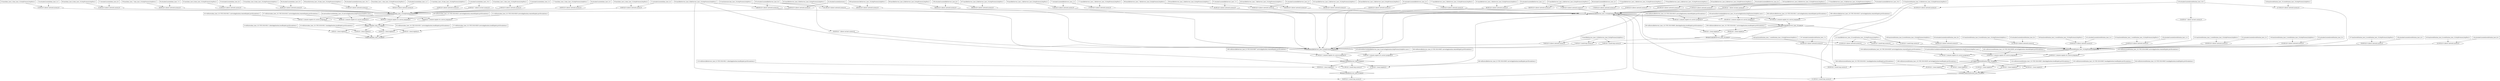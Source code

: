 digraph G {
t1 [label="1:execCode(dmz_host_10,root):0",shape=diamond];
t2 [label="2:RULE 1 (local exploit):0",shape=ellipse];
t3 [label="3:vulExists(dmz_host_10,'CVE-2016-0011',clientApplication,localExploit,privEscalation):1",shape=box];
t4 [label="4:execCode(dmz_host_10,user):0",shape=diamond];
t5 [label="5:RULE 2 (remote exploit of a server program):0",shape=ellipse];
t6 [label="6:netAccess(dmz_host_10,httpProtocol,httpPort):0",shape=diamond];
t7 [label="7:RULE 6 (direct network access):0",shape=ellipse];
t8 [label="8:hacl(dmz_host_1,dmz_host_10,httpProtocol,httpPort):1",shape=box];
t9 [label="9:attackerLocated(dmz_host_1):1",shape=box];
t10 [label="10:RULE 6 (direct network access):0",shape=ellipse];
t11 [label="11:hacl(dmz_host_10,dmz_host_10,httpProtocol,httpPort):1",shape=box];
t12 [label="12:attackerLocated(dmz_host_10):1",shape=box];
t13 [label="13:RULE 6 (direct network access):0",shape=ellipse];
t14 [label="14:hacl(dmz_host_2,dmz_host_10,httpProtocol,httpPort):1",shape=box];
t15 [label="15:attackerLocated(dmz_host_2):1",shape=box];
t16 [label="16:RULE 6 (direct network access):0",shape=ellipse];
t17 [label="17:hacl(dmz_host_3,dmz_host_10,httpProtocol,httpPort):1",shape=box];
t18 [label="18:attackerLocated(dmz_host_3):1",shape=box];
t19 [label="19:RULE 6 (direct network access):0",shape=ellipse];
t20 [label="20:hacl(dmz_host_4,dmz_host_10,httpProtocol,httpPort):1",shape=box];
t21 [label="21:attackerLocated(dmz_host_4):1",shape=box];
t22 [label="22:RULE 6 (direct network access):0",shape=ellipse];
t23 [label="23:hacl(dmz_host_5,dmz_host_10,httpProtocol,httpPort):1",shape=box];
t24 [label="24:attackerLocated(dmz_host_5):1",shape=box];
t25 [label="25:RULE 6 (direct network access):0",shape=ellipse];
t26 [label="26:hacl(dmz_host_6,dmz_host_10,httpProtocol,httpPort):1",shape=box];
t27 [label="27:attackerLocated(dmz_host_6):1",shape=box];
t28 [label="28:RULE 6 (direct network access):0",shape=ellipse];
t29 [label="29:hacl(dmz_host_7,dmz_host_10,httpProtocol,httpPort):1",shape=box];
t30 [label="30:attackerLocated(dmz_host_7):1",shape=box];
t31 [label="31:RULE 6 (direct network access):0",shape=ellipse];
t32 [label="32:hacl(dmz_host_8,dmz_host_10,httpProtocol,httpPort):1",shape=box];
t33 [label="33:attackerLocated(dmz_host_8):1",shape=box];
t34 [label="34:RULE 6 (direct network access):0",shape=ellipse];
t35 [label="35:hacl(dmz_host_9,dmz_host_10,httpProtocol,httpPort):1",shape=box];
t36 [label="36:attackerLocated(dmz_host_9):1",shape=box];
t37 [label="37:RULE 6 (direct network access):0",shape=ellipse];
t38 [label="38:hacl(historian_host_10,dmz_host_10,httpProtocol,httpPort):1",shape=box];
t39 [label="39:attackerLocated(historian_host_10):1",shape=box];
t40 [label="40:RULE 6 (direct network access):0",shape=ellipse];
t41 [label="41:hacl(internet,dmz_host_10,httpProtocol,httpPort):1",shape=box];
t42 [label="42:attackerLocated(internet):1",shape=box];
t43 [label="43:RULE 7 (direct on-host access):0",shape=ellipse];
t44 [label="44:networkServiceInfo(dmz_host_10,serverApplication,httpProtocol,httpPort,user):1",shape=box];
t45 [label="45:vulExists(dmz_host_10,'CVE-2016-0011',serverApplication,remoteExploit,privEscalation):1",shape=box];
t46 [label="46:RULE 2 (remote exploit of a server program):0",shape=ellipse];
t47 [label="47:vulExists(dmz_host_10,'CVE-2016-0012',serverApplication,remoteExploit,privEscalation):1",shape=box];
t48 [label="48:RULE 2 (remote exploit of a server program):0",shape=ellipse];
t49 [label="49:vulExists(dmz_host_10,'CVE-2016-0022',serverApplication,remoteExploit,privEscalation):1",shape=box];
t50 [label="50:RULE 2 (remote exploit of a server program):0",shape=ellipse];
t51 [label="51:vulExists(dmz_host_10,'CVE-2016-0029',serverApplication,remoteExploit,privEscalation):1",shape=box];
t52 [label="52:RULE 1 (local exploit):0",shape=ellipse];
t53 [label="53:vulExists(dmz_host_10,'CVE-2016-0011',localApplication,localExploit,privEscalation):1",shape=box];
t54 [label="54:RULE 1 (local exploit):0",shape=ellipse];
t55 [label="55:vulExists(dmz_host_10,'CVE-2016-0011',serverApplication,localExploit,privEscalation):1",shape=box];
t56 [label="56:RULE 1 (local exploit):0",shape=ellipse];
t57 [label="57:vulExists(dmz_host_10,'CVE-2016-0029',serverApplication,localExploit,privEscalation):1",shape=box];
t58 [label="58:execCode(fileServers_host_10,root):0",shape=diamond];
t59 [label="59:RULE 1 (local exploit):0",shape=ellipse];
t60 [label="60:vulExists(fileServers_host_10,'CVE-2016-0008',clientApplication,localExploit,privEscalation):1",shape=box];
t61 [label="61:execCode(fileServers_host_10,user):0",shape=diamond];
t62 [label="62:RULE 2 (remote exploit of a server program):0",shape=ellipse];
t63 [label="63:netAccess(fileServers_host_10,httpProtocol,httpPort):0",shape=diamond];
t64 [label="64:RULE 5 (multi-hop access):0",shape=ellipse];
t65 [label="65:hacl(fileServers_host_9,fileServers_host_10,httpProtocol,httpPort):1",shape=box];
t66 [label="66:execCode(fileServers_host_9,root):0",shape=diamond];
t67 [label="67:RULE 1 (local exploit):0",shape=ellipse];
t68 [label="68:vulExists(fileServers_host_9,'CVE-2016-0003',serverApplication,localExploit,privEscalation):1",shape=box];
t69 [label="69:execCode(fileServers_host_9,user):0",shape=diamond];
t70 [label="70:RULE 2 (remote exploit of a server program):0",shape=ellipse];
t71 [label="71:netAccess(fileServers_host_9,httpProtocol,httpPort):0",shape=diamond];
t72 [label="72:RULE 5 (multi-hop access):0",shape=ellipse];
t73 [label="73:hacl(fileServers_host_10,fileServers_host_9,httpProtocol,httpPort):1",shape=box];
t74 [label="74:RULE 5 (multi-hop access):0",shape=ellipse];
t75 [label="75:RULE 6 (direct network access):0",shape=ellipse];
t76 [label="76:hacl(fileServers_host_1,fileServers_host_9,httpProtocol,httpPort):1",shape=box];
t77 [label="77:attackerLocated(fileServers_host_1):1",shape=box];
t78 [label="78:RULE 6 (direct network access):0",shape=ellipse];
t79 [label="79:attackerLocated(fileServers_host_10):1",shape=box];
t80 [label="80:RULE 6 (direct network access):0",shape=ellipse];
t81 [label="81:hacl(fileServers_host_2,fileServers_host_9,httpProtocol,httpPort):1",shape=box];
t82 [label="82:attackerLocated(fileServers_host_2):1",shape=box];
t83 [label="83:RULE 6 (direct network access):0",shape=ellipse];
t84 [label="84:hacl(fileServers_host_3,fileServers_host_9,httpProtocol,httpPort):1",shape=box];
t85 [label="85:attackerLocated(fileServers_host_3):1",shape=box];
t86 [label="86:RULE 6 (direct network access):0",shape=ellipse];
t87 [label="87:hacl(fileServers_host_4,fileServers_host_9,httpProtocol,httpPort):1",shape=box];
t88 [label="88:attackerLocated(fileServers_host_4):1",shape=box];
t89 [label="89:RULE 6 (direct network access):0",shape=ellipse];
t90 [label="90:hacl(fileServers_host_5,fileServers_host_9,httpProtocol,httpPort):1",shape=box];
t91 [label="91:attackerLocated(fileServers_host_5):1",shape=box];
t92 [label="92:RULE 6 (direct network access):0",shape=ellipse];
t93 [label="93:hacl(fileServers_host_6,fileServers_host_9,httpProtocol,httpPort):1",shape=box];
t94 [label="94:attackerLocated(fileServers_host_6):1",shape=box];
t95 [label="95:RULE 6 (direct network access):0",shape=ellipse];
t96 [label="96:hacl(fileServers_host_7,fileServers_host_9,httpProtocol,httpPort):1",shape=box];
t97 [label="97:attackerLocated(fileServers_host_7):1",shape=box];
t98 [label="98:RULE 6 (direct network access):0",shape=ellipse];
t99 [label="99:hacl(fileServers_host_8,fileServers_host_9,httpProtocol,httpPort):1",shape=box];
t100 [label="100:attackerLocated(fileServers_host_8):1",shape=box];
t101 [label="101:RULE 6 (direct network access):0",shape=ellipse];
t102 [label="102:hacl(fileServers_host_9,fileServers_host_9,httpProtocol,httpPort):1",shape=box];
t103 [label="103:attackerLocated(fileServers_host_9):1",shape=box];
t104 [label="104:RULE 7 (direct on-host access):0",shape=ellipse];
t105 [label="105:networkServiceInfo(fileServers_host_9,serverApplication,httpProtocol,httpPort,user):1",shape=box];
t106 [label="106:vulExists(fileServers_host_9,'CVE-2016-0003',serverApplication,remoteExploit,privEscalation):1",shape=box];
t107 [label="107:RULE 2 (remote exploit of a server program):0",shape=ellipse];
t108 [label="108:vulExists(fileServers_host_9,'CVE-2016-0007',serverApplication,remoteExploit,privEscalation):1",shape=box];
t109 [label="109:RULE 1 (local exploit):0",shape=ellipse];
t110 [label="110:vulExists(fileServers_host_9,'CVE-2016-0011',clientApplication,localExploit,privEscalation):1",shape=box];
t111 [label="111:RULE 5 (multi-hop access):0",shape=ellipse];
t112 [label="112:RULE 5 (multi-hop access):0",shape=ellipse];
t113 [label="113:hacl(workStation_host_10,fileServers_host_10,httpProtocol,httpPort):1",shape=box];
t114 [label="114:execCode(workStation_host_10,root):0",shape=diamond];
t115 [label="115:RULE 1 (local exploit):0",shape=ellipse];
t116 [label="116:vulExists(workStation_host_10,'CVE-2016-0002',clientApplication,localExploit,privEscalation):1",shape=box];
t117 [label="117:execCode(workStation_host_10,user):0",shape=diamond];
t118 [label="118:RULE 2 (remote exploit of a server program):0",shape=ellipse];
t119 [label="119:netAccess(workStation_host_10,httpProtocol,httpPort):0",shape=diamond];
t120 [label="120:RULE 5 (multi-hop access):0",shape=ellipse];
t121 [label="121:hacl(fileServers_host_10,workStation_host_10,httpProtocol,httpPort):1",shape=box];
t122 [label="122:RULE 5 (multi-hop access):0",shape=ellipse];
t123 [label="123:RULE 6 (direct network access):0",shape=ellipse];
t124 [label="124:RULE 6 (direct network access):0",shape=ellipse];
t125 [label="125:hacl(workStation_host_1,workStation_host_10,httpProtocol,httpPort):1",shape=box];
t126 [label="126:attackerLocated(workStation_host_1):1",shape=box];
t127 [label="127:RULE 6 (direct network access):0",shape=ellipse];
t128 [label="128:hacl(workStation_host_10,workStation_host_10,httpProtocol,httpPort):1",shape=box];
t129 [label="129:attackerLocated(workStation_host_10):1",shape=box];
t130 [label="130:RULE 6 (direct network access):0",shape=ellipse];
t131 [label="131:hacl(workStation_host_2,workStation_host_10,httpProtocol,httpPort):1",shape=box];
t132 [label="132:attackerLocated(workStation_host_2):1",shape=box];
t133 [label="133:RULE 6 (direct network access):0",shape=ellipse];
t134 [label="134:hacl(workStation_host_3,workStation_host_10,httpProtocol,httpPort):1",shape=box];
t135 [label="135:attackerLocated(workStation_host_3):1",shape=box];
t136 [label="136:RULE 6 (direct network access):0",shape=ellipse];
t137 [label="137:hacl(workStation_host_4,workStation_host_10,httpProtocol,httpPort):1",shape=box];
t138 [label="138:attackerLocated(workStation_host_4):1",shape=box];
t139 [label="139:RULE 6 (direct network access):0",shape=ellipse];
t140 [label="140:hacl(workStation_host_5,workStation_host_10,httpProtocol,httpPort):1",shape=box];
t141 [label="141:attackerLocated(workStation_host_5):1",shape=box];
t142 [label="142:RULE 6 (direct network access):0",shape=ellipse];
t143 [label="143:hacl(workStation_host_6,workStation_host_10,httpProtocol,httpPort):1",shape=box];
t144 [label="144:attackerLocated(workStation_host_6):1",shape=box];
t145 [label="145:RULE 6 (direct network access):0",shape=ellipse];
t146 [label="146:hacl(workStation_host_7,workStation_host_10,httpProtocol,httpPort):1",shape=box];
t147 [label="147:attackerLocated(workStation_host_7):1",shape=box];
t148 [label="148:RULE 6 (direct network access):0",shape=ellipse];
t149 [label="149:hacl(workStation_host_8,workStation_host_10,httpProtocol,httpPort):1",shape=box];
t150 [label="150:attackerLocated(workStation_host_8):1",shape=box];
t151 [label="151:RULE 6 (direct network access):0",shape=ellipse];
t152 [label="152:hacl(workStation_host_9,workStation_host_10,httpProtocol,httpPort):1",shape=box];
t153 [label="153:attackerLocated(workStation_host_9):1",shape=box];
t154 [label="154:RULE 7 (direct on-host access):0",shape=ellipse];
t155 [label="155:networkServiceInfo(workStation_host_10,serverApplication,httpProtocol,httpPort,user):1",shape=box];
t156 [label="156:vulExists(workStation_host_10,'CVE-2016-0009',serverApplication,remoteExploit,privEscalation):1",shape=box];
t157 [label="157:RULE 2 (remote exploit of a server program):0",shape=ellipse];
t158 [label="158:vulExists(workStation_host_10,'CVE-2016-0029',serverApplication,remoteExploit,privEscalation):1",shape=box];
t159 [label="159:RULE 2 (remote exploit of a server program):0",shape=ellipse];
t160 [label="160:vulExists(workStation_host_10,'CVE-2016-0038',serverApplication,remoteExploit,privEscalation):1",shape=box];
t161 [label="161:RULE 1 (local exploit):0",shape=ellipse];
t162 [label="162:vulExists(workStation_host_10,'CVE-2016-0002',localApplication,localExploit,privEscalation):1",shape=box];
t163 [label="163:RULE 1 (local exploit):0",shape=ellipse];
t164 [label="164:vulExists(workStation_host_10,'CVE-2016-0003',localApplication,localExploit,privEscalation):1",shape=box];
t165 [label="165:RULE 1 (local exploit):0",shape=ellipse];
t166 [label="166:vulExists(workStation_host_10,'CVE-2016-0011',localApplication,localExploit,privEscalation):1",shape=box];
t167 [label="167:RULE 1 (local exploit):0",shape=ellipse];
t168 [label="168:vulExists(workStation_host_10,'CVE-2016-0029',serverApplication,localExploit,privEscalation):1",shape=box];
t169 [label="169:RULE 5 (multi-hop access):0",shape=ellipse];
t170 [label="170:RULE 6 (direct network access):0",shape=ellipse];
t171 [label="171:hacl(fileServers_host_1,fileServers_host_10,httpProtocol,httpPort):1",shape=box];
t172 [label="172:RULE 6 (direct network access):0",shape=ellipse];
t173 [label="173:hacl(fileServers_host_10,fileServers_host_10,httpProtocol,httpPort):1",shape=box];
t174 [label="174:RULE 6 (direct network access):0",shape=ellipse];
t175 [label="175:hacl(fileServers_host_2,fileServers_host_10,httpProtocol,httpPort):1",shape=box];
t176 [label="176:RULE 6 (direct network access):0",shape=ellipse];
t177 [label="177:hacl(fileServers_host_3,fileServers_host_10,httpProtocol,httpPort):1",shape=box];
t178 [label="178:RULE 6 (direct network access):0",shape=ellipse];
t179 [label="179:hacl(fileServers_host_4,fileServers_host_10,httpProtocol,httpPort):1",shape=box];
t180 [label="180:RULE 6 (direct network access):0",shape=ellipse];
t181 [label="181:hacl(fileServers_host_5,fileServers_host_10,httpProtocol,httpPort):1",shape=box];
t182 [label="182:RULE 6 (direct network access):0",shape=ellipse];
t183 [label="183:hacl(fileServers_host_6,fileServers_host_10,httpProtocol,httpPort):1",shape=box];
t184 [label="184:RULE 6 (direct network access):0",shape=ellipse];
t185 [label="185:hacl(fileServers_host_7,fileServers_host_10,httpProtocol,httpPort):1",shape=box];
t186 [label="186:RULE 6 (direct network access):0",shape=ellipse];
t187 [label="187:hacl(fileServers_host_8,fileServers_host_10,httpProtocol,httpPort):1",shape=box];
t188 [label="188:RULE 6 (direct network access):0",shape=ellipse];
t189 [label="189:RULE 6 (direct network access):0",shape=ellipse];
t190 [label="190:hacl(internet,fileServers_host_10,httpProtocol,httpPort):1",shape=box];
t191 [label="191:RULE 6 (direct network access):0",shape=ellipse];
t192 [label="192:RULE 7 (direct on-host access):0",shape=ellipse];
t193 [label="193:networkServiceInfo(fileServers_host_10,serverApplication,httpProtocol,httpPort,user):1",shape=box];
t194 [label="194:vulExists(fileServers_host_10,'CVE-2016-0010',serverApplication,remoteExploit,privEscalation):1",shape=box];
t195 [label="195:RULE 2 (remote exploit of a server program):0",shape=ellipse];
t196 [label="196:vulExists(fileServers_host_10,'CVE-2016-0011',serverApplication,remoteExploit,privEscalation):1",shape=box];
t197 [label="197:RULE 2 (remote exploit of a server program):0",shape=ellipse];
t198 [label="198:vulExists(fileServers_host_10,'CVE-2016-0012',serverApplication,remoteExploit,privEscalation):1",shape=box];
t199 [label="199:RULE 1 (local exploit):0",shape=ellipse];
t200 [label="200:vulExists(fileServers_host_10,'CVE-2016-0011',serverApplication,localExploit,privEscalation):1",shape=box];
t3 -> t2;
t8 -> t7;
t9 -> t7;
t7 -> t6;
t11 -> t10;
t12 -> t10;
t10 -> t6;
t14 -> t13;
t15 -> t13;
t13 -> t6;
t17 -> t16;
t18 -> t16;
t16 -> t6;
t20 -> t19;
t21 -> t19;
t19 -> t6;
t23 -> t22;
t24 -> t22;
t22 -> t6;
t26 -> t25;
t27 -> t25;
t25 -> t6;
t29 -> t28;
t30 -> t28;
t28 -> t6;
t32 -> t31;
t33 -> t31;
t31 -> t6;
t35 -> t34;
t36 -> t34;
t34 -> t6;
t38 -> t37;
t39 -> t37;
t37 -> t6;
t41 -> t40;
t42 -> t40;
t40 -> t6;
t12 -> t43;
t43 -> t6;
t6 -> t5;
t44 -> t5;
t45 -> t5;
t5 -> t4;
t6 -> t46;
t44 -> t46;
t47 -> t46;
t46 -> t4;
t6 -> t48;
t44 -> t48;
t49 -> t48;
t48 -> t4;
t6 -> t50;
t44 -> t50;
t51 -> t50;
t50 -> t4;
t4 -> t2;
t2 -> t1;
t53 -> t52;
t4 -> t52;
t52 -> t1;
t55 -> t54;
t4 -> t54;
t54 -> t1;
t57 -> t56;
t4 -> t56;
t56 -> t1;
t60 -> t59;
t65 -> t64;
t68 -> t67;
t73 -> t72;
t58 -> t72;
t72 -> t71;
t73 -> t74;
t61 -> t74;
t74 -> t71;
t76 -> t75;
t77 -> t75;
t75 -> t71;
t73 -> t78;
t79 -> t78;
t78 -> t71;
t81 -> t80;
t82 -> t80;
t80 -> t71;
t84 -> t83;
t85 -> t83;
t83 -> t71;
t87 -> t86;
t88 -> t86;
t86 -> t71;
t90 -> t89;
t91 -> t89;
t89 -> t71;
t93 -> t92;
t94 -> t92;
t92 -> t71;
t96 -> t95;
t97 -> t95;
t95 -> t71;
t99 -> t98;
t100 -> t98;
t98 -> t71;
t102 -> t101;
t103 -> t101;
t101 -> t71;
t103 -> t104;
t104 -> t71;
t71 -> t70;
t105 -> t70;
t106 -> t70;
t70 -> t69;
t71 -> t107;
t105 -> t107;
t108 -> t107;
t107 -> t69;
t69 -> t67;
t67 -> t66;
t110 -> t109;
t69 -> t109;
t109 -> t66;
t66 -> t64;
t64 -> t63;
t65 -> t111;
t69 -> t111;
t111 -> t63;
t113 -> t112;
t116 -> t115;
t121 -> t120;
t58 -> t120;
t120 -> t119;
t121 -> t122;
t61 -> t122;
t122 -> t119;
t121 -> t123;
t79 -> t123;
t123 -> t119;
t125 -> t124;
t126 -> t124;
t124 -> t119;
t128 -> t127;
t129 -> t127;
t127 -> t119;
t131 -> t130;
t132 -> t130;
t130 -> t119;
t134 -> t133;
t135 -> t133;
t133 -> t119;
t137 -> t136;
t138 -> t136;
t136 -> t119;
t140 -> t139;
t141 -> t139;
t139 -> t119;
t143 -> t142;
t144 -> t142;
t142 -> t119;
t146 -> t145;
t147 -> t145;
t145 -> t119;
t149 -> t148;
t150 -> t148;
t148 -> t119;
t152 -> t151;
t153 -> t151;
t151 -> t119;
t129 -> t154;
t154 -> t119;
t119 -> t118;
t155 -> t118;
t156 -> t118;
t118 -> t117;
t119 -> t157;
t155 -> t157;
t158 -> t157;
t157 -> t117;
t119 -> t159;
t155 -> t159;
t160 -> t159;
t159 -> t117;
t117 -> t115;
t115 -> t114;
t162 -> t161;
t117 -> t161;
t161 -> t114;
t164 -> t163;
t117 -> t163;
t163 -> t114;
t166 -> t165;
t117 -> t165;
t165 -> t114;
t168 -> t167;
t117 -> t167;
t167 -> t114;
t114 -> t112;
t112 -> t63;
t113 -> t169;
t117 -> t169;
t169 -> t63;
t171 -> t170;
t77 -> t170;
t170 -> t63;
t173 -> t172;
t79 -> t172;
t172 -> t63;
t175 -> t174;
t82 -> t174;
t174 -> t63;
t177 -> t176;
t85 -> t176;
t176 -> t63;
t179 -> t178;
t88 -> t178;
t178 -> t63;
t181 -> t180;
t91 -> t180;
t180 -> t63;
t183 -> t182;
t94 -> t182;
t182 -> t63;
t185 -> t184;
t97 -> t184;
t184 -> t63;
t187 -> t186;
t100 -> t186;
t186 -> t63;
t65 -> t188;
t103 -> t188;
t188 -> t63;
t190 -> t189;
t42 -> t189;
t189 -> t63;
t113 -> t191;
t129 -> t191;
t191 -> t63;
t79 -> t192;
t192 -> t63;
t63 -> t62;
t193 -> t62;
t194 -> t62;
t62 -> t61;
t63 -> t195;
t193 -> t195;
t196 -> t195;
t195 -> t61;
t63 -> t197;
t193 -> t197;
t198 -> t197;
t197 -> t61;
t61 -> t59;
t59 -> t58;
t200 -> t199;
t61 -> t199;
t199 -> t58;
}
